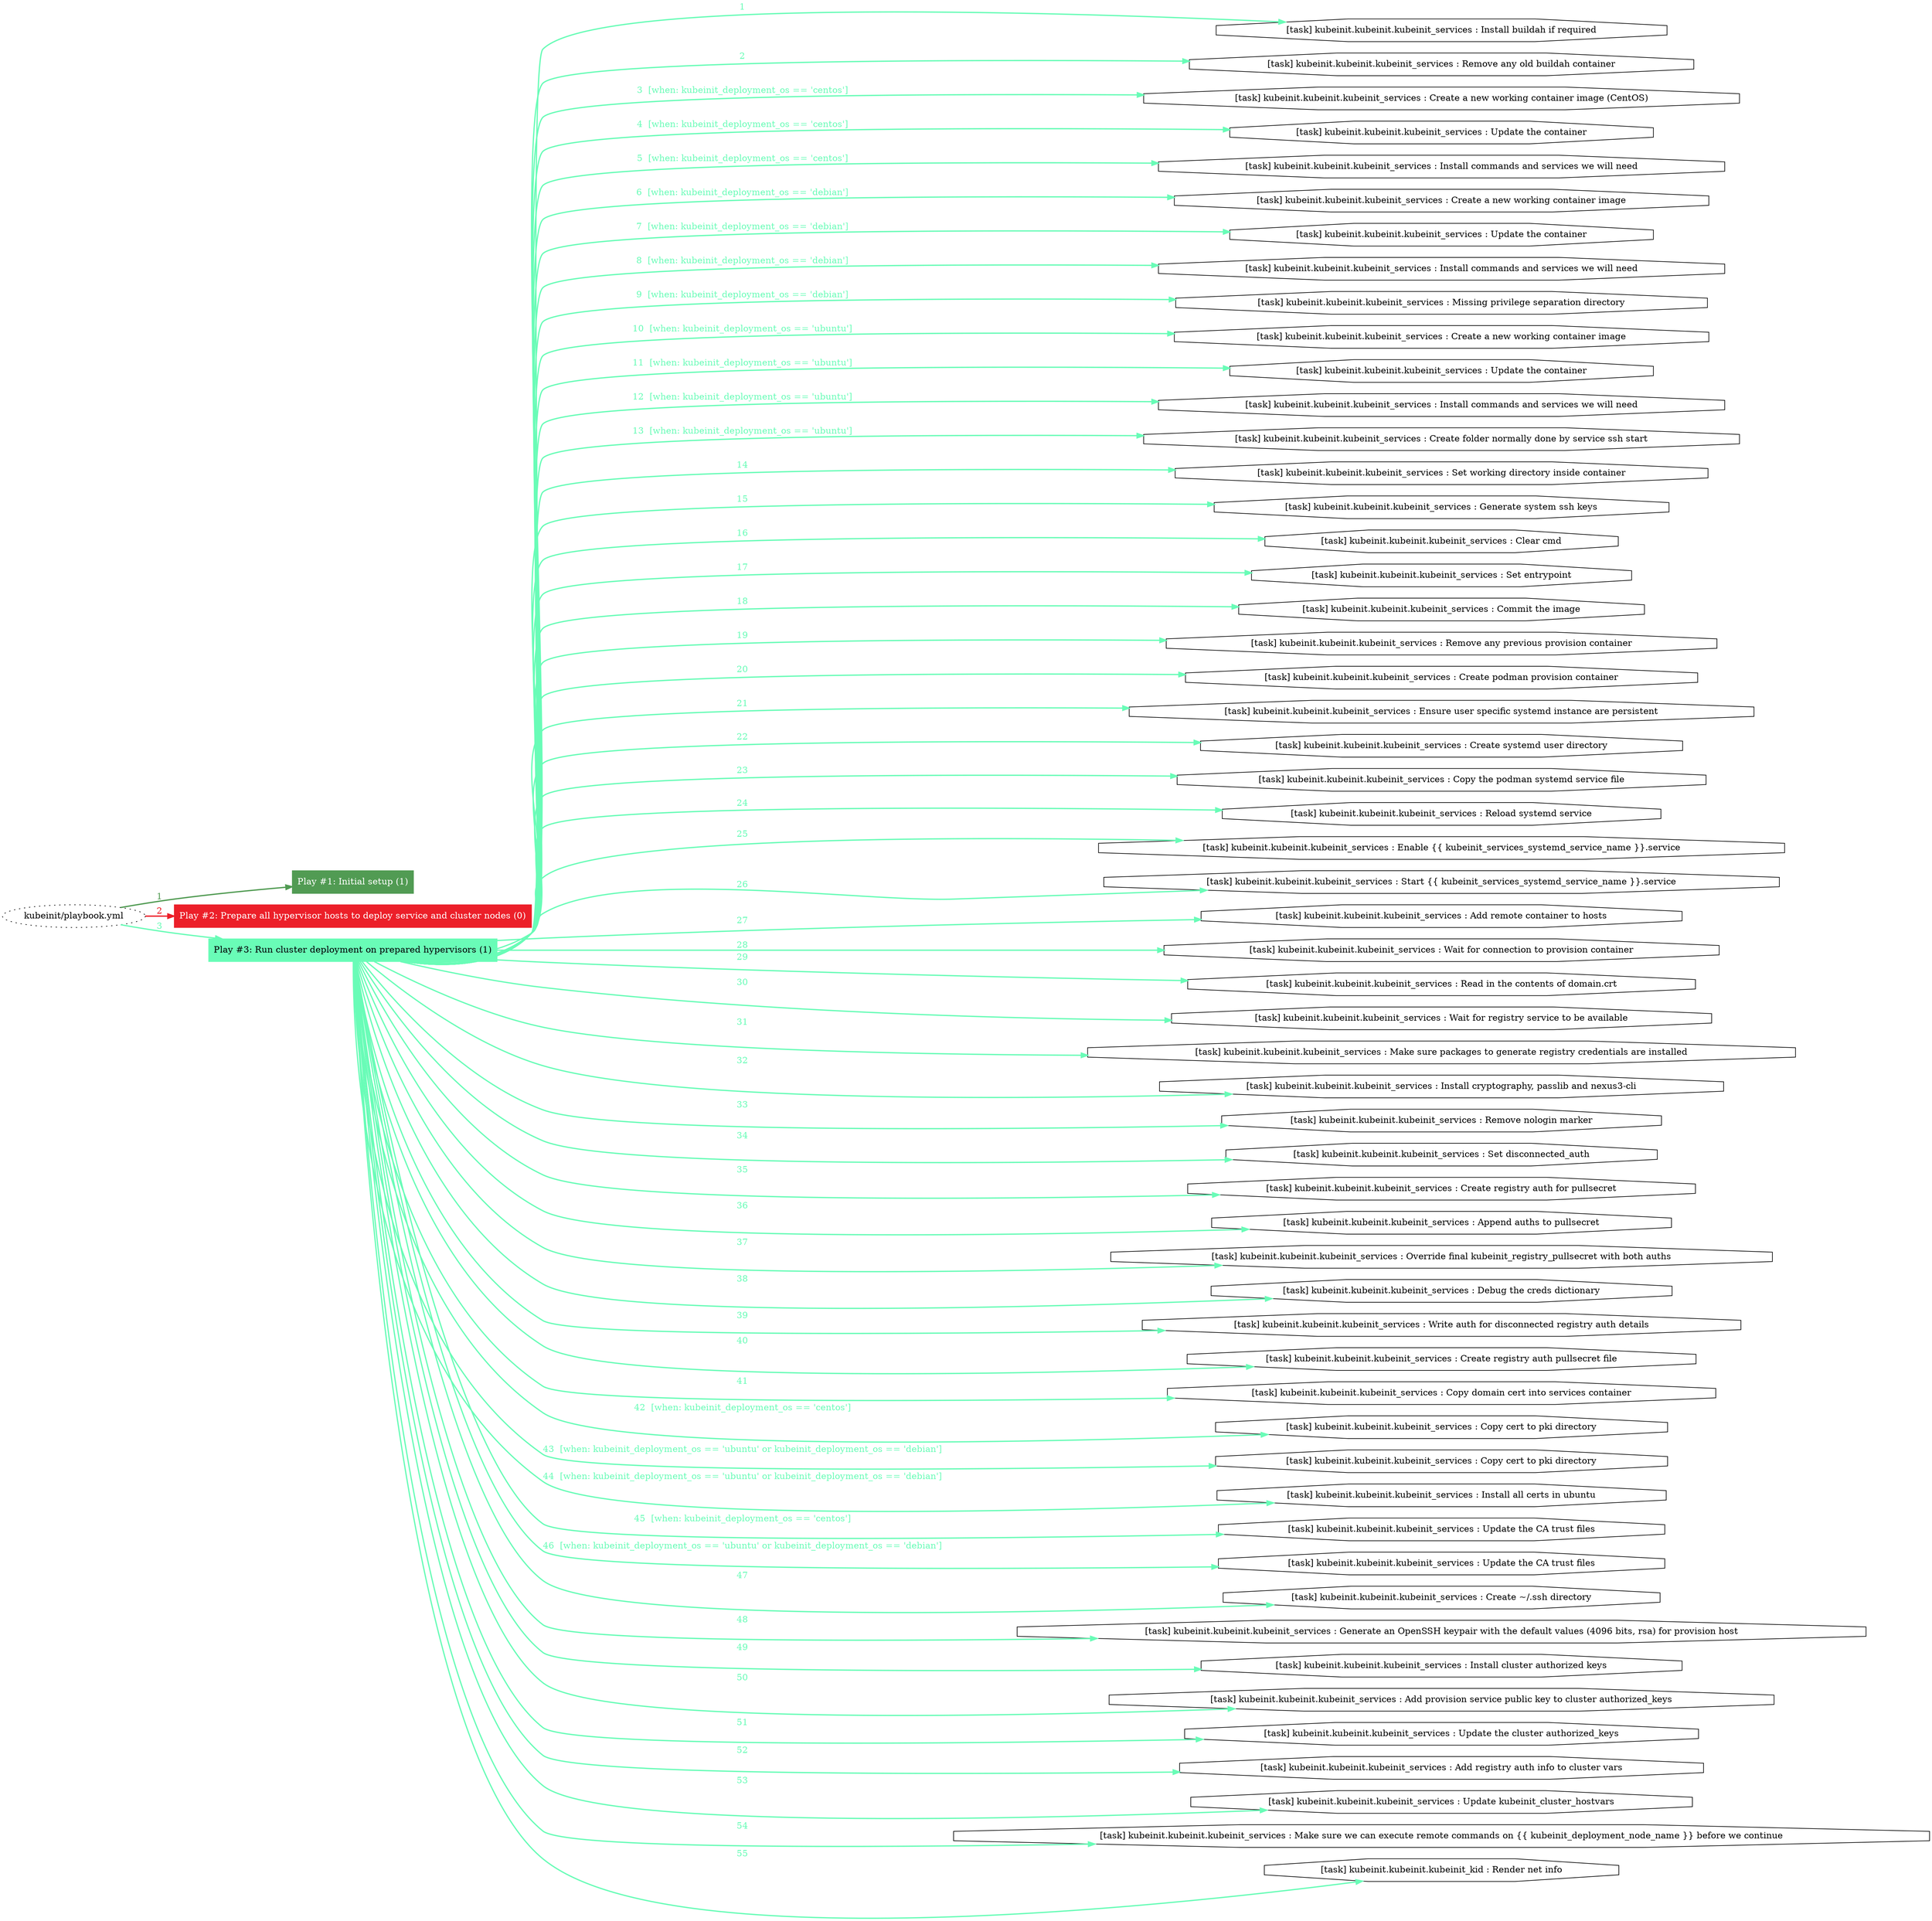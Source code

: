 digraph "kubeinit/playbook.yml "{
	graph [concentrate=true ordering=in rankdir=LR ratio=fill]
	edge [esep=5 sep=10]
	"kubeinit/playbook.yml" [id=root_node style=dotted]
	subgraph "Play #1: Initial setup (1) "{
		"Play #1: Initial setup (1)" [color="#519b53" fontcolor="#ffffff" id="play_f39092c0-5e9c-4e48-9e0c-a3b831a12dec" shape=box style=filled tooltip=localhost]
		"kubeinit/playbook.yml" -> "Play #1: Initial setup (1)" [label=1 color="#519b53" fontcolor="#519b53" id="edge_695c766c-015b-44c9-9754-e7f38c777a53" style=bold]
	}
	subgraph "Play #2: Prepare all hypervisor hosts to deploy service and cluster nodes (0) "{
		"Play #2: Prepare all hypervisor hosts to deploy service and cluster nodes (0)" [color="#ec1f29" fontcolor="#ffffff" id="play_e2778f4b-c0fc-4b10-9391-60416d7efdd0" shape=box style=filled tooltip=""]
		"kubeinit/playbook.yml" -> "Play #2: Prepare all hypervisor hosts to deploy service and cluster nodes (0)" [label=2 color="#ec1f29" fontcolor="#ec1f29" id="edge_638788db-76b1-4e82-abdf-3b28bda20b92" style=bold]
	}
	subgraph "Play #3: Run cluster deployment on prepared hypervisors (1) "{
		"Play #3: Run cluster deployment on prepared hypervisors (1)" [color="#69fcb7" fontcolor="#000000" id="play_5687ad85-7b97-4acd-824b-43aa2283a550" shape=box style=filled tooltip=localhost]
		"kubeinit/playbook.yml" -> "Play #3: Run cluster deployment on prepared hypervisors (1)" [label=3 color="#69fcb7" fontcolor="#69fcb7" id="edge_33882d63-4928-49df-ad8b-73e49d1534ec" style=bold]
		"task_c54bebe2-d00c-411e-a019-95f0af9ae0c4" [label="[task] kubeinit.kubeinit.kubeinit_services : Install buildah if required" id="task_c54bebe2-d00c-411e-a019-95f0af9ae0c4" shape=octagon tooltip="[task] kubeinit.kubeinit.kubeinit_services : Install buildah if required"]
		"Play #3: Run cluster deployment on prepared hypervisors (1)" -> "task_c54bebe2-d00c-411e-a019-95f0af9ae0c4" [label=1 color="#69fcb7" fontcolor="#69fcb7" id="edge_461539d8-f01f-4230-affd-54bce8c11bf0" style=bold]
		"task_0cec0ac8-e5d8-46a7-a7e8-7fe434c877e2" [label="[task] kubeinit.kubeinit.kubeinit_services : Remove any old buildah container" id="task_0cec0ac8-e5d8-46a7-a7e8-7fe434c877e2" shape=octagon tooltip="[task] kubeinit.kubeinit.kubeinit_services : Remove any old buildah container"]
		"Play #3: Run cluster deployment on prepared hypervisors (1)" -> "task_0cec0ac8-e5d8-46a7-a7e8-7fe434c877e2" [label=2 color="#69fcb7" fontcolor="#69fcb7" id="edge_8d7f7857-f830-4fc6-ba71-3ec580107654" style=bold]
		"task_39e8612d-cc50-43be-a4e0-f5a4869d2ef5" [label="[task] kubeinit.kubeinit.kubeinit_services : Create a new working container image (CentOS)" id="task_39e8612d-cc50-43be-a4e0-f5a4869d2ef5" shape=octagon tooltip="[task] kubeinit.kubeinit.kubeinit_services : Create a new working container image (CentOS)"]
		"Play #3: Run cluster deployment on prepared hypervisors (1)" -> "task_39e8612d-cc50-43be-a4e0-f5a4869d2ef5" [label="3  [when: kubeinit_deployment_os == 'centos']" color="#69fcb7" fontcolor="#69fcb7" id="edge_eea70331-76f9-477a-b062-b23020c4a37b" style=bold]
		"task_37060e13-a108-40de-8407-bac9871d5268" [label="[task] kubeinit.kubeinit.kubeinit_services : Update the container" id="task_37060e13-a108-40de-8407-bac9871d5268" shape=octagon tooltip="[task] kubeinit.kubeinit.kubeinit_services : Update the container"]
		"Play #3: Run cluster deployment on prepared hypervisors (1)" -> "task_37060e13-a108-40de-8407-bac9871d5268" [label="4  [when: kubeinit_deployment_os == 'centos']" color="#69fcb7" fontcolor="#69fcb7" id="edge_c4f9d8d7-499f-4ebd-ae83-b877c6d6ad56" style=bold]
		"task_f39cec9b-785f-426e-9662-c1b811e3912e" [label="[task] kubeinit.kubeinit.kubeinit_services : Install commands and services we will need" id="task_f39cec9b-785f-426e-9662-c1b811e3912e" shape=octagon tooltip="[task] kubeinit.kubeinit.kubeinit_services : Install commands and services we will need"]
		"Play #3: Run cluster deployment on prepared hypervisors (1)" -> "task_f39cec9b-785f-426e-9662-c1b811e3912e" [label="5  [when: kubeinit_deployment_os == 'centos']" color="#69fcb7" fontcolor="#69fcb7" id="edge_44cace4b-efc5-4dfb-86f6-5db7bb857c3b" style=bold]
		"task_bb3da0da-413a-4731-9f1a-8501ac860a92" [label="[task] kubeinit.kubeinit.kubeinit_services : Create a new working container image" id="task_bb3da0da-413a-4731-9f1a-8501ac860a92" shape=octagon tooltip="[task] kubeinit.kubeinit.kubeinit_services : Create a new working container image"]
		"Play #3: Run cluster deployment on prepared hypervisors (1)" -> "task_bb3da0da-413a-4731-9f1a-8501ac860a92" [label="6  [when: kubeinit_deployment_os == 'debian']" color="#69fcb7" fontcolor="#69fcb7" id="edge_bcaa271b-9c3a-4ca4-9fb9-404d002d2337" style=bold]
		"task_db8f19d6-86a3-4c6a-9c7a-6792224e1e3d" [label="[task] kubeinit.kubeinit.kubeinit_services : Update the container" id="task_db8f19d6-86a3-4c6a-9c7a-6792224e1e3d" shape=octagon tooltip="[task] kubeinit.kubeinit.kubeinit_services : Update the container"]
		"Play #3: Run cluster deployment on prepared hypervisors (1)" -> "task_db8f19d6-86a3-4c6a-9c7a-6792224e1e3d" [label="7  [when: kubeinit_deployment_os == 'debian']" color="#69fcb7" fontcolor="#69fcb7" id="edge_022152b9-07d0-4cab-8a28-19db5276cdc3" style=bold]
		"task_a7ab8afe-b03f-4675-a532-1ea4c643f256" [label="[task] kubeinit.kubeinit.kubeinit_services : Install commands and services we will need" id="task_a7ab8afe-b03f-4675-a532-1ea4c643f256" shape=octagon tooltip="[task] kubeinit.kubeinit.kubeinit_services : Install commands and services we will need"]
		"Play #3: Run cluster deployment on prepared hypervisors (1)" -> "task_a7ab8afe-b03f-4675-a532-1ea4c643f256" [label="8  [when: kubeinit_deployment_os == 'debian']" color="#69fcb7" fontcolor="#69fcb7" id="edge_d10d959d-7fa9-438d-a2d8-9a83a0b2728c" style=bold]
		"task_525626a6-d96a-47ef-96c7-8cce4e7e94ab" [label="[task] kubeinit.kubeinit.kubeinit_services : Missing privilege separation directory" id="task_525626a6-d96a-47ef-96c7-8cce4e7e94ab" shape=octagon tooltip="[task] kubeinit.kubeinit.kubeinit_services : Missing privilege separation directory"]
		"Play #3: Run cluster deployment on prepared hypervisors (1)" -> "task_525626a6-d96a-47ef-96c7-8cce4e7e94ab" [label="9  [when: kubeinit_deployment_os == 'debian']" color="#69fcb7" fontcolor="#69fcb7" id="edge_ac7c533e-458c-44e4-852f-59f6675cc7fe" style=bold]
		"task_7f4a8a11-bf20-4757-903b-c53a08f70afc" [label="[task] kubeinit.kubeinit.kubeinit_services : Create a new working container image" id="task_7f4a8a11-bf20-4757-903b-c53a08f70afc" shape=octagon tooltip="[task] kubeinit.kubeinit.kubeinit_services : Create a new working container image"]
		"Play #3: Run cluster deployment on prepared hypervisors (1)" -> "task_7f4a8a11-bf20-4757-903b-c53a08f70afc" [label="10  [when: kubeinit_deployment_os == 'ubuntu']" color="#69fcb7" fontcolor="#69fcb7" id="edge_5d481b34-00fa-49c6-a614-76a1feb69f33" style=bold]
		"task_c64c3803-f92f-4d9d-8114-735be82b3fba" [label="[task] kubeinit.kubeinit.kubeinit_services : Update the container" id="task_c64c3803-f92f-4d9d-8114-735be82b3fba" shape=octagon tooltip="[task] kubeinit.kubeinit.kubeinit_services : Update the container"]
		"Play #3: Run cluster deployment on prepared hypervisors (1)" -> "task_c64c3803-f92f-4d9d-8114-735be82b3fba" [label="11  [when: kubeinit_deployment_os == 'ubuntu']" color="#69fcb7" fontcolor="#69fcb7" id="edge_43fdf23b-78a8-4e6d-92af-ede63b2ff506" style=bold]
		"task_f1d73f0a-fc27-48f9-9813-6a3f9f55ba44" [label="[task] kubeinit.kubeinit.kubeinit_services : Install commands and services we will need" id="task_f1d73f0a-fc27-48f9-9813-6a3f9f55ba44" shape=octagon tooltip="[task] kubeinit.kubeinit.kubeinit_services : Install commands and services we will need"]
		"Play #3: Run cluster deployment on prepared hypervisors (1)" -> "task_f1d73f0a-fc27-48f9-9813-6a3f9f55ba44" [label="12  [when: kubeinit_deployment_os == 'ubuntu']" color="#69fcb7" fontcolor="#69fcb7" id="edge_b9f24c82-a13e-47a1-ac91-9289ad7a451b" style=bold]
		"task_789deda7-c7fb-42b6-94a9-6b71c91efe87" [label="[task] kubeinit.kubeinit.kubeinit_services : Create folder normally done by service ssh start" id="task_789deda7-c7fb-42b6-94a9-6b71c91efe87" shape=octagon tooltip="[task] kubeinit.kubeinit.kubeinit_services : Create folder normally done by service ssh start"]
		"Play #3: Run cluster deployment on prepared hypervisors (1)" -> "task_789deda7-c7fb-42b6-94a9-6b71c91efe87" [label="13  [when: kubeinit_deployment_os == 'ubuntu']" color="#69fcb7" fontcolor="#69fcb7" id="edge_b1482072-88cc-4d62-b284-9482375caedc" style=bold]
		"task_a9531cea-3be5-4be3-aa0f-f2b721bf574e" [label="[task] kubeinit.kubeinit.kubeinit_services : Set working directory inside container" id="task_a9531cea-3be5-4be3-aa0f-f2b721bf574e" shape=octagon tooltip="[task] kubeinit.kubeinit.kubeinit_services : Set working directory inside container"]
		"Play #3: Run cluster deployment on prepared hypervisors (1)" -> "task_a9531cea-3be5-4be3-aa0f-f2b721bf574e" [label=14 color="#69fcb7" fontcolor="#69fcb7" id="edge_df0829e3-2f15-4d56-b5cb-a8c9c1be9813" style=bold]
		"task_bfc3394e-2b06-4e5f-9d32-9ac8c653854e" [label="[task] kubeinit.kubeinit.kubeinit_services : Generate system ssh keys" id="task_bfc3394e-2b06-4e5f-9d32-9ac8c653854e" shape=octagon tooltip="[task] kubeinit.kubeinit.kubeinit_services : Generate system ssh keys"]
		"Play #3: Run cluster deployment on prepared hypervisors (1)" -> "task_bfc3394e-2b06-4e5f-9d32-9ac8c653854e" [label=15 color="#69fcb7" fontcolor="#69fcb7" id="edge_8c016d42-8134-409c-a51b-a85a45a4b342" style=bold]
		"task_ce0f47f5-33dd-44f8-ab75-5ae3d0f1a83d" [label="[task] kubeinit.kubeinit.kubeinit_services : Clear cmd" id="task_ce0f47f5-33dd-44f8-ab75-5ae3d0f1a83d" shape=octagon tooltip="[task] kubeinit.kubeinit.kubeinit_services : Clear cmd"]
		"Play #3: Run cluster deployment on prepared hypervisors (1)" -> "task_ce0f47f5-33dd-44f8-ab75-5ae3d0f1a83d" [label=16 color="#69fcb7" fontcolor="#69fcb7" id="edge_01bdd139-d6b4-4046-8522-11d657804bc3" style=bold]
		"task_45763c77-afb0-46c7-a38f-6704deb31614" [label="[task] kubeinit.kubeinit.kubeinit_services : Set entrypoint" id="task_45763c77-afb0-46c7-a38f-6704deb31614" shape=octagon tooltip="[task] kubeinit.kubeinit.kubeinit_services : Set entrypoint"]
		"Play #3: Run cluster deployment on prepared hypervisors (1)" -> "task_45763c77-afb0-46c7-a38f-6704deb31614" [label=17 color="#69fcb7" fontcolor="#69fcb7" id="edge_2825ad12-c590-4423-9234-9bc430257e87" style=bold]
		"task_5cca762b-10c9-4b28-88fa-f18d877c4d2f" [label="[task] kubeinit.kubeinit.kubeinit_services : Commit the image" id="task_5cca762b-10c9-4b28-88fa-f18d877c4d2f" shape=octagon tooltip="[task] kubeinit.kubeinit.kubeinit_services : Commit the image"]
		"Play #3: Run cluster deployment on prepared hypervisors (1)" -> "task_5cca762b-10c9-4b28-88fa-f18d877c4d2f" [label=18 color="#69fcb7" fontcolor="#69fcb7" id="edge_4f8c2241-6f97-4139-b0af-130e4975fd93" style=bold]
		"task_2364bd6d-83c5-45c2-97f8-1484fc490f94" [label="[task] kubeinit.kubeinit.kubeinit_services : Remove any previous provision container" id="task_2364bd6d-83c5-45c2-97f8-1484fc490f94" shape=octagon tooltip="[task] kubeinit.kubeinit.kubeinit_services : Remove any previous provision container"]
		"Play #3: Run cluster deployment on prepared hypervisors (1)" -> "task_2364bd6d-83c5-45c2-97f8-1484fc490f94" [label=19 color="#69fcb7" fontcolor="#69fcb7" id="edge_efa7b86a-aba3-4e61-8419-4501df0ba8bd" style=bold]
		"task_9a33d8dd-d565-4207-8d8e-5a1eef7da75f" [label="[task] kubeinit.kubeinit.kubeinit_services : Create podman provision container" id="task_9a33d8dd-d565-4207-8d8e-5a1eef7da75f" shape=octagon tooltip="[task] kubeinit.kubeinit.kubeinit_services : Create podman provision container"]
		"Play #3: Run cluster deployment on prepared hypervisors (1)" -> "task_9a33d8dd-d565-4207-8d8e-5a1eef7da75f" [label=20 color="#69fcb7" fontcolor="#69fcb7" id="edge_d1547727-1734-45b6-85ab-a8934542ed89" style=bold]
		"task_1453b756-5ca9-4c5b-b8f2-81032749e102" [label="[task] kubeinit.kubeinit.kubeinit_services : Ensure user specific systemd instance are persistent" id="task_1453b756-5ca9-4c5b-b8f2-81032749e102" shape=octagon tooltip="[task] kubeinit.kubeinit.kubeinit_services : Ensure user specific systemd instance are persistent"]
		"Play #3: Run cluster deployment on prepared hypervisors (1)" -> "task_1453b756-5ca9-4c5b-b8f2-81032749e102" [label=21 color="#69fcb7" fontcolor="#69fcb7" id="edge_6b22f3ae-9b42-4780-8591-42a238274b1b" style=bold]
		"task_8abbbc31-6e99-49ab-8dc3-233c0f8829ae" [label="[task] kubeinit.kubeinit.kubeinit_services : Create systemd user directory" id="task_8abbbc31-6e99-49ab-8dc3-233c0f8829ae" shape=octagon tooltip="[task] kubeinit.kubeinit.kubeinit_services : Create systemd user directory"]
		"Play #3: Run cluster deployment on prepared hypervisors (1)" -> "task_8abbbc31-6e99-49ab-8dc3-233c0f8829ae" [label=22 color="#69fcb7" fontcolor="#69fcb7" id="edge_2c459e27-86f4-42d6-b07f-0019e23ef050" style=bold]
		"task_640d3160-30dc-400c-af32-f2feaeac2eee" [label="[task] kubeinit.kubeinit.kubeinit_services : Copy the podman systemd service file" id="task_640d3160-30dc-400c-af32-f2feaeac2eee" shape=octagon tooltip="[task] kubeinit.kubeinit.kubeinit_services : Copy the podman systemd service file"]
		"Play #3: Run cluster deployment on prepared hypervisors (1)" -> "task_640d3160-30dc-400c-af32-f2feaeac2eee" [label=23 color="#69fcb7" fontcolor="#69fcb7" id="edge_9a516532-d352-4ad0-b0fb-958cf116ad1c" style=bold]
		"task_5208f77d-01c3-4a22-add0-bb20b9c09910" [label="[task] kubeinit.kubeinit.kubeinit_services : Reload systemd service" id="task_5208f77d-01c3-4a22-add0-bb20b9c09910" shape=octagon tooltip="[task] kubeinit.kubeinit.kubeinit_services : Reload systemd service"]
		"Play #3: Run cluster deployment on prepared hypervisors (1)" -> "task_5208f77d-01c3-4a22-add0-bb20b9c09910" [label=24 color="#69fcb7" fontcolor="#69fcb7" id="edge_d70b59a3-32b1-4e3a-8a16-adaf45cb14e5" style=bold]
		"task_69d2e936-24d0-44fe-9e09-da9220b11269" [label="[task] kubeinit.kubeinit.kubeinit_services : Enable {{ kubeinit_services_systemd_service_name }}.service" id="task_69d2e936-24d0-44fe-9e09-da9220b11269" shape=octagon tooltip="[task] kubeinit.kubeinit.kubeinit_services : Enable {{ kubeinit_services_systemd_service_name }}.service"]
		"Play #3: Run cluster deployment on prepared hypervisors (1)" -> "task_69d2e936-24d0-44fe-9e09-da9220b11269" [label=25 color="#69fcb7" fontcolor="#69fcb7" id="edge_a3f30081-7eb9-41e6-8e12-8badd8e03cb7" style=bold]
		"task_4d7da41c-5ee1-4d2d-a6bf-c797e2e115a0" [label="[task] kubeinit.kubeinit.kubeinit_services : Start {{ kubeinit_services_systemd_service_name }}.service" id="task_4d7da41c-5ee1-4d2d-a6bf-c797e2e115a0" shape=octagon tooltip="[task] kubeinit.kubeinit.kubeinit_services : Start {{ kubeinit_services_systemd_service_name }}.service"]
		"Play #3: Run cluster deployment on prepared hypervisors (1)" -> "task_4d7da41c-5ee1-4d2d-a6bf-c797e2e115a0" [label=26 color="#69fcb7" fontcolor="#69fcb7" id="edge_10e236ff-36ab-447c-9ea6-d48abcbb0b60" style=bold]
		"task_1cecc84f-7882-44d9-af10-966aa057d216" [label="[task] kubeinit.kubeinit.kubeinit_services : Add remote container to hosts" id="task_1cecc84f-7882-44d9-af10-966aa057d216" shape=octagon tooltip="[task] kubeinit.kubeinit.kubeinit_services : Add remote container to hosts"]
		"Play #3: Run cluster deployment on prepared hypervisors (1)" -> "task_1cecc84f-7882-44d9-af10-966aa057d216" [label=27 color="#69fcb7" fontcolor="#69fcb7" id="edge_e8208f54-ed3c-4b97-93c6-34edd6992340" style=bold]
		"task_6589c85a-d6bf-438c-907b-bce79c899755" [label="[task] kubeinit.kubeinit.kubeinit_services : Wait for connection to provision container" id="task_6589c85a-d6bf-438c-907b-bce79c899755" shape=octagon tooltip="[task] kubeinit.kubeinit.kubeinit_services : Wait for connection to provision container"]
		"Play #3: Run cluster deployment on prepared hypervisors (1)" -> "task_6589c85a-d6bf-438c-907b-bce79c899755" [label=28 color="#69fcb7" fontcolor="#69fcb7" id="edge_164a74a7-6f96-47ee-a34e-f279843d2b59" style=bold]
		"task_4c11e97e-dd95-42b1-a2a4-7ad41272b7e0" [label="[task] kubeinit.kubeinit.kubeinit_services : Read in the contents of domain.crt" id="task_4c11e97e-dd95-42b1-a2a4-7ad41272b7e0" shape=octagon tooltip="[task] kubeinit.kubeinit.kubeinit_services : Read in the contents of domain.crt"]
		"Play #3: Run cluster deployment on prepared hypervisors (1)" -> "task_4c11e97e-dd95-42b1-a2a4-7ad41272b7e0" [label=29 color="#69fcb7" fontcolor="#69fcb7" id="edge_6f9a4c7c-9e40-4fc7-b269-20fa77129cb3" style=bold]
		"task_005a9ffb-41f1-4f77-be6d-703ea31e9b1d" [label="[task] kubeinit.kubeinit.kubeinit_services : Wait for registry service to be available" id="task_005a9ffb-41f1-4f77-be6d-703ea31e9b1d" shape=octagon tooltip="[task] kubeinit.kubeinit.kubeinit_services : Wait for registry service to be available"]
		"Play #3: Run cluster deployment on prepared hypervisors (1)" -> "task_005a9ffb-41f1-4f77-be6d-703ea31e9b1d" [label=30 color="#69fcb7" fontcolor="#69fcb7" id="edge_5ea44de5-9cfd-480b-90ca-f6a5bd3ddd77" style=bold]
		"task_bb2a2633-d5d2-4ac8-a9f5-5ad77e0c6633" [label="[task] kubeinit.kubeinit.kubeinit_services : Make sure packages to generate registry credentials are installed" id="task_bb2a2633-d5d2-4ac8-a9f5-5ad77e0c6633" shape=octagon tooltip="[task] kubeinit.kubeinit.kubeinit_services : Make sure packages to generate registry credentials are installed"]
		"Play #3: Run cluster deployment on prepared hypervisors (1)" -> "task_bb2a2633-d5d2-4ac8-a9f5-5ad77e0c6633" [label=31 color="#69fcb7" fontcolor="#69fcb7" id="edge_5f5251b2-038f-4290-94b9-5699258aea7c" style=bold]
		"task_6be12c02-69d4-4a21-8aff-c523ce9636ec" [label="[task] kubeinit.kubeinit.kubeinit_services : Install cryptography, passlib and nexus3-cli" id="task_6be12c02-69d4-4a21-8aff-c523ce9636ec" shape=octagon tooltip="[task] kubeinit.kubeinit.kubeinit_services : Install cryptography, passlib and nexus3-cli"]
		"Play #3: Run cluster deployment on prepared hypervisors (1)" -> "task_6be12c02-69d4-4a21-8aff-c523ce9636ec" [label=32 color="#69fcb7" fontcolor="#69fcb7" id="edge_3c1322e3-bf60-4ba5-b45d-c090b7d0dc91" style=bold]
		"task_470df20d-ffbf-44ad-be5f-5700d7a0bfdd" [label="[task] kubeinit.kubeinit.kubeinit_services : Remove nologin marker" id="task_470df20d-ffbf-44ad-be5f-5700d7a0bfdd" shape=octagon tooltip="[task] kubeinit.kubeinit.kubeinit_services : Remove nologin marker"]
		"Play #3: Run cluster deployment on prepared hypervisors (1)" -> "task_470df20d-ffbf-44ad-be5f-5700d7a0bfdd" [label=33 color="#69fcb7" fontcolor="#69fcb7" id="edge_22daf873-13db-407f-81c3-2f6d6f521a15" style=bold]
		"task_96233115-4a49-4147-88a4-96feadabee45" [label="[task] kubeinit.kubeinit.kubeinit_services : Set disconnected_auth" id="task_96233115-4a49-4147-88a4-96feadabee45" shape=octagon tooltip="[task] kubeinit.kubeinit.kubeinit_services : Set disconnected_auth"]
		"Play #3: Run cluster deployment on prepared hypervisors (1)" -> "task_96233115-4a49-4147-88a4-96feadabee45" [label=34 color="#69fcb7" fontcolor="#69fcb7" id="edge_d56c2a00-ebd9-456b-9d25-b25979c34ebb" style=bold]
		"task_12ab5163-e19a-4205-bc90-c2086f8ba4d0" [label="[task] kubeinit.kubeinit.kubeinit_services : Create registry auth for pullsecret" id="task_12ab5163-e19a-4205-bc90-c2086f8ba4d0" shape=octagon tooltip="[task] kubeinit.kubeinit.kubeinit_services : Create registry auth for pullsecret"]
		"Play #3: Run cluster deployment on prepared hypervisors (1)" -> "task_12ab5163-e19a-4205-bc90-c2086f8ba4d0" [label=35 color="#69fcb7" fontcolor="#69fcb7" id="edge_42afcd66-59cc-4d3c-a991-ff254b29ff3d" style=bold]
		"task_3c5cbc1b-87a5-4ff9-9321-29c89dacf3f0" [label="[task] kubeinit.kubeinit.kubeinit_services : Append auths to pullsecret" id="task_3c5cbc1b-87a5-4ff9-9321-29c89dacf3f0" shape=octagon tooltip="[task] kubeinit.kubeinit.kubeinit_services : Append auths to pullsecret"]
		"Play #3: Run cluster deployment on prepared hypervisors (1)" -> "task_3c5cbc1b-87a5-4ff9-9321-29c89dacf3f0" [label=36 color="#69fcb7" fontcolor="#69fcb7" id="edge_f30e9ce1-5f0b-416e-9d96-d32edca923e1" style=bold]
		"task_6cdc111a-6548-4069-94df-2eef827e6d7e" [label="[task] kubeinit.kubeinit.kubeinit_services : Override final kubeinit_registry_pullsecret with both auths" id="task_6cdc111a-6548-4069-94df-2eef827e6d7e" shape=octagon tooltip="[task] kubeinit.kubeinit.kubeinit_services : Override final kubeinit_registry_pullsecret with both auths"]
		"Play #3: Run cluster deployment on prepared hypervisors (1)" -> "task_6cdc111a-6548-4069-94df-2eef827e6d7e" [label=37 color="#69fcb7" fontcolor="#69fcb7" id="edge_74c46b0b-8ee2-4674-bb33-7a66201a6d85" style=bold]
		"task_3363e167-4758-46f5-9fcc-3e0d83022e4d" [label="[task] kubeinit.kubeinit.kubeinit_services : Debug the creds dictionary" id="task_3363e167-4758-46f5-9fcc-3e0d83022e4d" shape=octagon tooltip="[task] kubeinit.kubeinit.kubeinit_services : Debug the creds dictionary"]
		"Play #3: Run cluster deployment on prepared hypervisors (1)" -> "task_3363e167-4758-46f5-9fcc-3e0d83022e4d" [label=38 color="#69fcb7" fontcolor="#69fcb7" id="edge_68cbf804-ca95-4a21-9200-0ad0771ee63c" style=bold]
		"task_caf97f4e-9936-4b90-8f97-950775aeacbc" [label="[task] kubeinit.kubeinit.kubeinit_services : Write auth for disconnected registry auth details" id="task_caf97f4e-9936-4b90-8f97-950775aeacbc" shape=octagon tooltip="[task] kubeinit.kubeinit.kubeinit_services : Write auth for disconnected registry auth details"]
		"Play #3: Run cluster deployment on prepared hypervisors (1)" -> "task_caf97f4e-9936-4b90-8f97-950775aeacbc" [label=39 color="#69fcb7" fontcolor="#69fcb7" id="edge_f8ac60e9-514c-4775-ba10-93afb427cddd" style=bold]
		"task_a81e054b-b9ea-4e0b-9c9b-6ebe4ba94149" [label="[task] kubeinit.kubeinit.kubeinit_services : Create registry auth pullsecret file" id="task_a81e054b-b9ea-4e0b-9c9b-6ebe4ba94149" shape=octagon tooltip="[task] kubeinit.kubeinit.kubeinit_services : Create registry auth pullsecret file"]
		"Play #3: Run cluster deployment on prepared hypervisors (1)" -> "task_a81e054b-b9ea-4e0b-9c9b-6ebe4ba94149" [label=40 color="#69fcb7" fontcolor="#69fcb7" id="edge_ebefae33-d94c-4d1f-8a2b-15bfad6beb83" style=bold]
		"task_5782d09e-7197-47f6-84d3-e04bc3eab13f" [label="[task] kubeinit.kubeinit.kubeinit_services : Copy domain cert into services container" id="task_5782d09e-7197-47f6-84d3-e04bc3eab13f" shape=octagon tooltip="[task] kubeinit.kubeinit.kubeinit_services : Copy domain cert into services container"]
		"Play #3: Run cluster deployment on prepared hypervisors (1)" -> "task_5782d09e-7197-47f6-84d3-e04bc3eab13f" [label=41 color="#69fcb7" fontcolor="#69fcb7" id="edge_e0d8053e-0365-4591-88ab-dc527d992e15" style=bold]
		"task_c9739c82-fce5-4c36-b6c0-a17c30e43d4e" [label="[task] kubeinit.kubeinit.kubeinit_services : Copy cert to pki directory" id="task_c9739c82-fce5-4c36-b6c0-a17c30e43d4e" shape=octagon tooltip="[task] kubeinit.kubeinit.kubeinit_services : Copy cert to pki directory"]
		"Play #3: Run cluster deployment on prepared hypervisors (1)" -> "task_c9739c82-fce5-4c36-b6c0-a17c30e43d4e" [label="42  [when: kubeinit_deployment_os == 'centos']" color="#69fcb7" fontcolor="#69fcb7" id="edge_f44d0321-8740-4499-811f-b6046daed71c" style=bold]
		"task_de423ff3-10a3-4f16-8ee0-d83d1f7aad4f" [label="[task] kubeinit.kubeinit.kubeinit_services : Copy cert to pki directory" id="task_de423ff3-10a3-4f16-8ee0-d83d1f7aad4f" shape=octagon tooltip="[task] kubeinit.kubeinit.kubeinit_services : Copy cert to pki directory"]
		"Play #3: Run cluster deployment on prepared hypervisors (1)" -> "task_de423ff3-10a3-4f16-8ee0-d83d1f7aad4f" [label="43  [when: kubeinit_deployment_os == 'ubuntu' or kubeinit_deployment_os == 'debian']" color="#69fcb7" fontcolor="#69fcb7" id="edge_6a0b5523-af48-4f89-86f3-ee1e2ff8cb82" style=bold]
		"task_4f0dc9c4-1b2b-4cff-a294-56fc12eedc17" [label="[task] kubeinit.kubeinit.kubeinit_services : Install all certs in ubuntu" id="task_4f0dc9c4-1b2b-4cff-a294-56fc12eedc17" shape=octagon tooltip="[task] kubeinit.kubeinit.kubeinit_services : Install all certs in ubuntu"]
		"Play #3: Run cluster deployment on prepared hypervisors (1)" -> "task_4f0dc9c4-1b2b-4cff-a294-56fc12eedc17" [label="44  [when: kubeinit_deployment_os == 'ubuntu' or kubeinit_deployment_os == 'debian']" color="#69fcb7" fontcolor="#69fcb7" id="edge_3235c327-9e39-4af1-bf0c-5e5c065a0b96" style=bold]
		"task_59bfbc33-01a6-4539-8047-6d5631298343" [label="[task] kubeinit.kubeinit.kubeinit_services : Update the CA trust files" id="task_59bfbc33-01a6-4539-8047-6d5631298343" shape=octagon tooltip="[task] kubeinit.kubeinit.kubeinit_services : Update the CA trust files"]
		"Play #3: Run cluster deployment on prepared hypervisors (1)" -> "task_59bfbc33-01a6-4539-8047-6d5631298343" [label="45  [when: kubeinit_deployment_os == 'centos']" color="#69fcb7" fontcolor="#69fcb7" id="edge_507a685f-7142-4dec-bdbe-236a5575c826" style=bold]
		"task_694fdbb2-ef9d-4fd5-a7c8-ab3e447dbfd6" [label="[task] kubeinit.kubeinit.kubeinit_services : Update the CA trust files" id="task_694fdbb2-ef9d-4fd5-a7c8-ab3e447dbfd6" shape=octagon tooltip="[task] kubeinit.kubeinit.kubeinit_services : Update the CA trust files"]
		"Play #3: Run cluster deployment on prepared hypervisors (1)" -> "task_694fdbb2-ef9d-4fd5-a7c8-ab3e447dbfd6" [label="46  [when: kubeinit_deployment_os == 'ubuntu' or kubeinit_deployment_os == 'debian']" color="#69fcb7" fontcolor="#69fcb7" id="edge_06bf34bb-855c-469d-8664-7915a642ba7b" style=bold]
		"task_49e33d0a-032d-4d95-af4d-e2e958edb3f8" [label="[task] kubeinit.kubeinit.kubeinit_services : Create ~/.ssh directory" id="task_49e33d0a-032d-4d95-af4d-e2e958edb3f8" shape=octagon tooltip="[task] kubeinit.kubeinit.kubeinit_services : Create ~/.ssh directory"]
		"Play #3: Run cluster deployment on prepared hypervisors (1)" -> "task_49e33d0a-032d-4d95-af4d-e2e958edb3f8" [label=47 color="#69fcb7" fontcolor="#69fcb7" id="edge_17253542-958f-4da2-98f6-d56c4f8fac9e" style=bold]
		"task_cb68ca79-a940-4080-b8bc-e1392b51f962" [label="[task] kubeinit.kubeinit.kubeinit_services : Generate an OpenSSH keypair with the default values (4096 bits, rsa) for provision host" id="task_cb68ca79-a940-4080-b8bc-e1392b51f962" shape=octagon tooltip="[task] kubeinit.kubeinit.kubeinit_services : Generate an OpenSSH keypair with the default values (4096 bits, rsa) for provision host"]
		"Play #3: Run cluster deployment on prepared hypervisors (1)" -> "task_cb68ca79-a940-4080-b8bc-e1392b51f962" [label=48 color="#69fcb7" fontcolor="#69fcb7" id="edge_c3fb260b-3632-42ed-ada4-394e445fc69c" style=bold]
		"task_c54a870d-c73d-4987-b3ad-da8b71e825b7" [label="[task] kubeinit.kubeinit.kubeinit_services : Install cluster authorized keys" id="task_c54a870d-c73d-4987-b3ad-da8b71e825b7" shape=octagon tooltip="[task] kubeinit.kubeinit.kubeinit_services : Install cluster authorized keys"]
		"Play #3: Run cluster deployment on prepared hypervisors (1)" -> "task_c54a870d-c73d-4987-b3ad-da8b71e825b7" [label=49 color="#69fcb7" fontcolor="#69fcb7" id="edge_247e18e4-df59-4671-8cc0-537c8df32c34" style=bold]
		"task_eadf1fb3-bf65-4cde-83b0-5920810cc301" [label="[task] kubeinit.kubeinit.kubeinit_services : Add provision service public key to cluster authorized_keys" id="task_eadf1fb3-bf65-4cde-83b0-5920810cc301" shape=octagon tooltip="[task] kubeinit.kubeinit.kubeinit_services : Add provision service public key to cluster authorized_keys"]
		"Play #3: Run cluster deployment on prepared hypervisors (1)" -> "task_eadf1fb3-bf65-4cde-83b0-5920810cc301" [label=50 color="#69fcb7" fontcolor="#69fcb7" id="edge_8080be73-fd82-464b-a0c5-c1fa2c3e7617" style=bold]
		"task_a0af28fd-aef6-424a-9bfb-5c0d93130c51" [label="[task] kubeinit.kubeinit.kubeinit_services : Update the cluster authorized_keys" id="task_a0af28fd-aef6-424a-9bfb-5c0d93130c51" shape=octagon tooltip="[task] kubeinit.kubeinit.kubeinit_services : Update the cluster authorized_keys"]
		"Play #3: Run cluster deployment on prepared hypervisors (1)" -> "task_a0af28fd-aef6-424a-9bfb-5c0d93130c51" [label=51 color="#69fcb7" fontcolor="#69fcb7" id="edge_8d85997e-f670-4edb-8352-aad9bddea3c2" style=bold]
		"task_46553065-55b4-4bee-bf42-ffbe7a136815" [label="[task] kubeinit.kubeinit.kubeinit_services : Add registry auth info to cluster vars" id="task_46553065-55b4-4bee-bf42-ffbe7a136815" shape=octagon tooltip="[task] kubeinit.kubeinit.kubeinit_services : Add registry auth info to cluster vars"]
		"Play #3: Run cluster deployment on prepared hypervisors (1)" -> "task_46553065-55b4-4bee-bf42-ffbe7a136815" [label=52 color="#69fcb7" fontcolor="#69fcb7" id="edge_a9a45ca1-45b3-416d-8012-ff7b051f430a" style=bold]
		"task_f09a9adb-0d96-4060-83b4-16e90c0167b3" [label="[task] kubeinit.kubeinit.kubeinit_services : Update kubeinit_cluster_hostvars" id="task_f09a9adb-0d96-4060-83b4-16e90c0167b3" shape=octagon tooltip="[task] kubeinit.kubeinit.kubeinit_services : Update kubeinit_cluster_hostvars"]
		"Play #3: Run cluster deployment on prepared hypervisors (1)" -> "task_f09a9adb-0d96-4060-83b4-16e90c0167b3" [label=53 color="#69fcb7" fontcolor="#69fcb7" id="edge_293f4c65-d1cd-4402-8d5b-da3a241fb6d0" style=bold]
		"task_f21f4c00-6a82-46ad-bc85-872d29c78f66" [label="[task] kubeinit.kubeinit.kubeinit_services : Make sure we can execute remote commands on {{ kubeinit_deployment_node_name }} before we continue" id="task_f21f4c00-6a82-46ad-bc85-872d29c78f66" shape=octagon tooltip="[task] kubeinit.kubeinit.kubeinit_services : Make sure we can execute remote commands on {{ kubeinit_deployment_node_name }} before we continue"]
		"Play #3: Run cluster deployment on prepared hypervisors (1)" -> "task_f21f4c00-6a82-46ad-bc85-872d29c78f66" [label=54 color="#69fcb7" fontcolor="#69fcb7" id="edge_0e75ea1f-e655-4998-aedc-cff25e736aa8" style=bold]
		"task_faecc29c-c291-4b19-97d8-5664351fa170" [label="[task] kubeinit.kubeinit.kubeinit_kid : Render net info" id="task_faecc29c-c291-4b19-97d8-5664351fa170" shape=octagon tooltip="[task] kubeinit.kubeinit.kubeinit_kid : Render net info"]
		"Play #3: Run cluster deployment on prepared hypervisors (1)" -> "task_faecc29c-c291-4b19-97d8-5664351fa170" [label=55 color="#69fcb7" fontcolor="#69fcb7" id="edge_8f71f80d-f594-4339-92dc-9473dbccae39" style=bold]
	}
}
